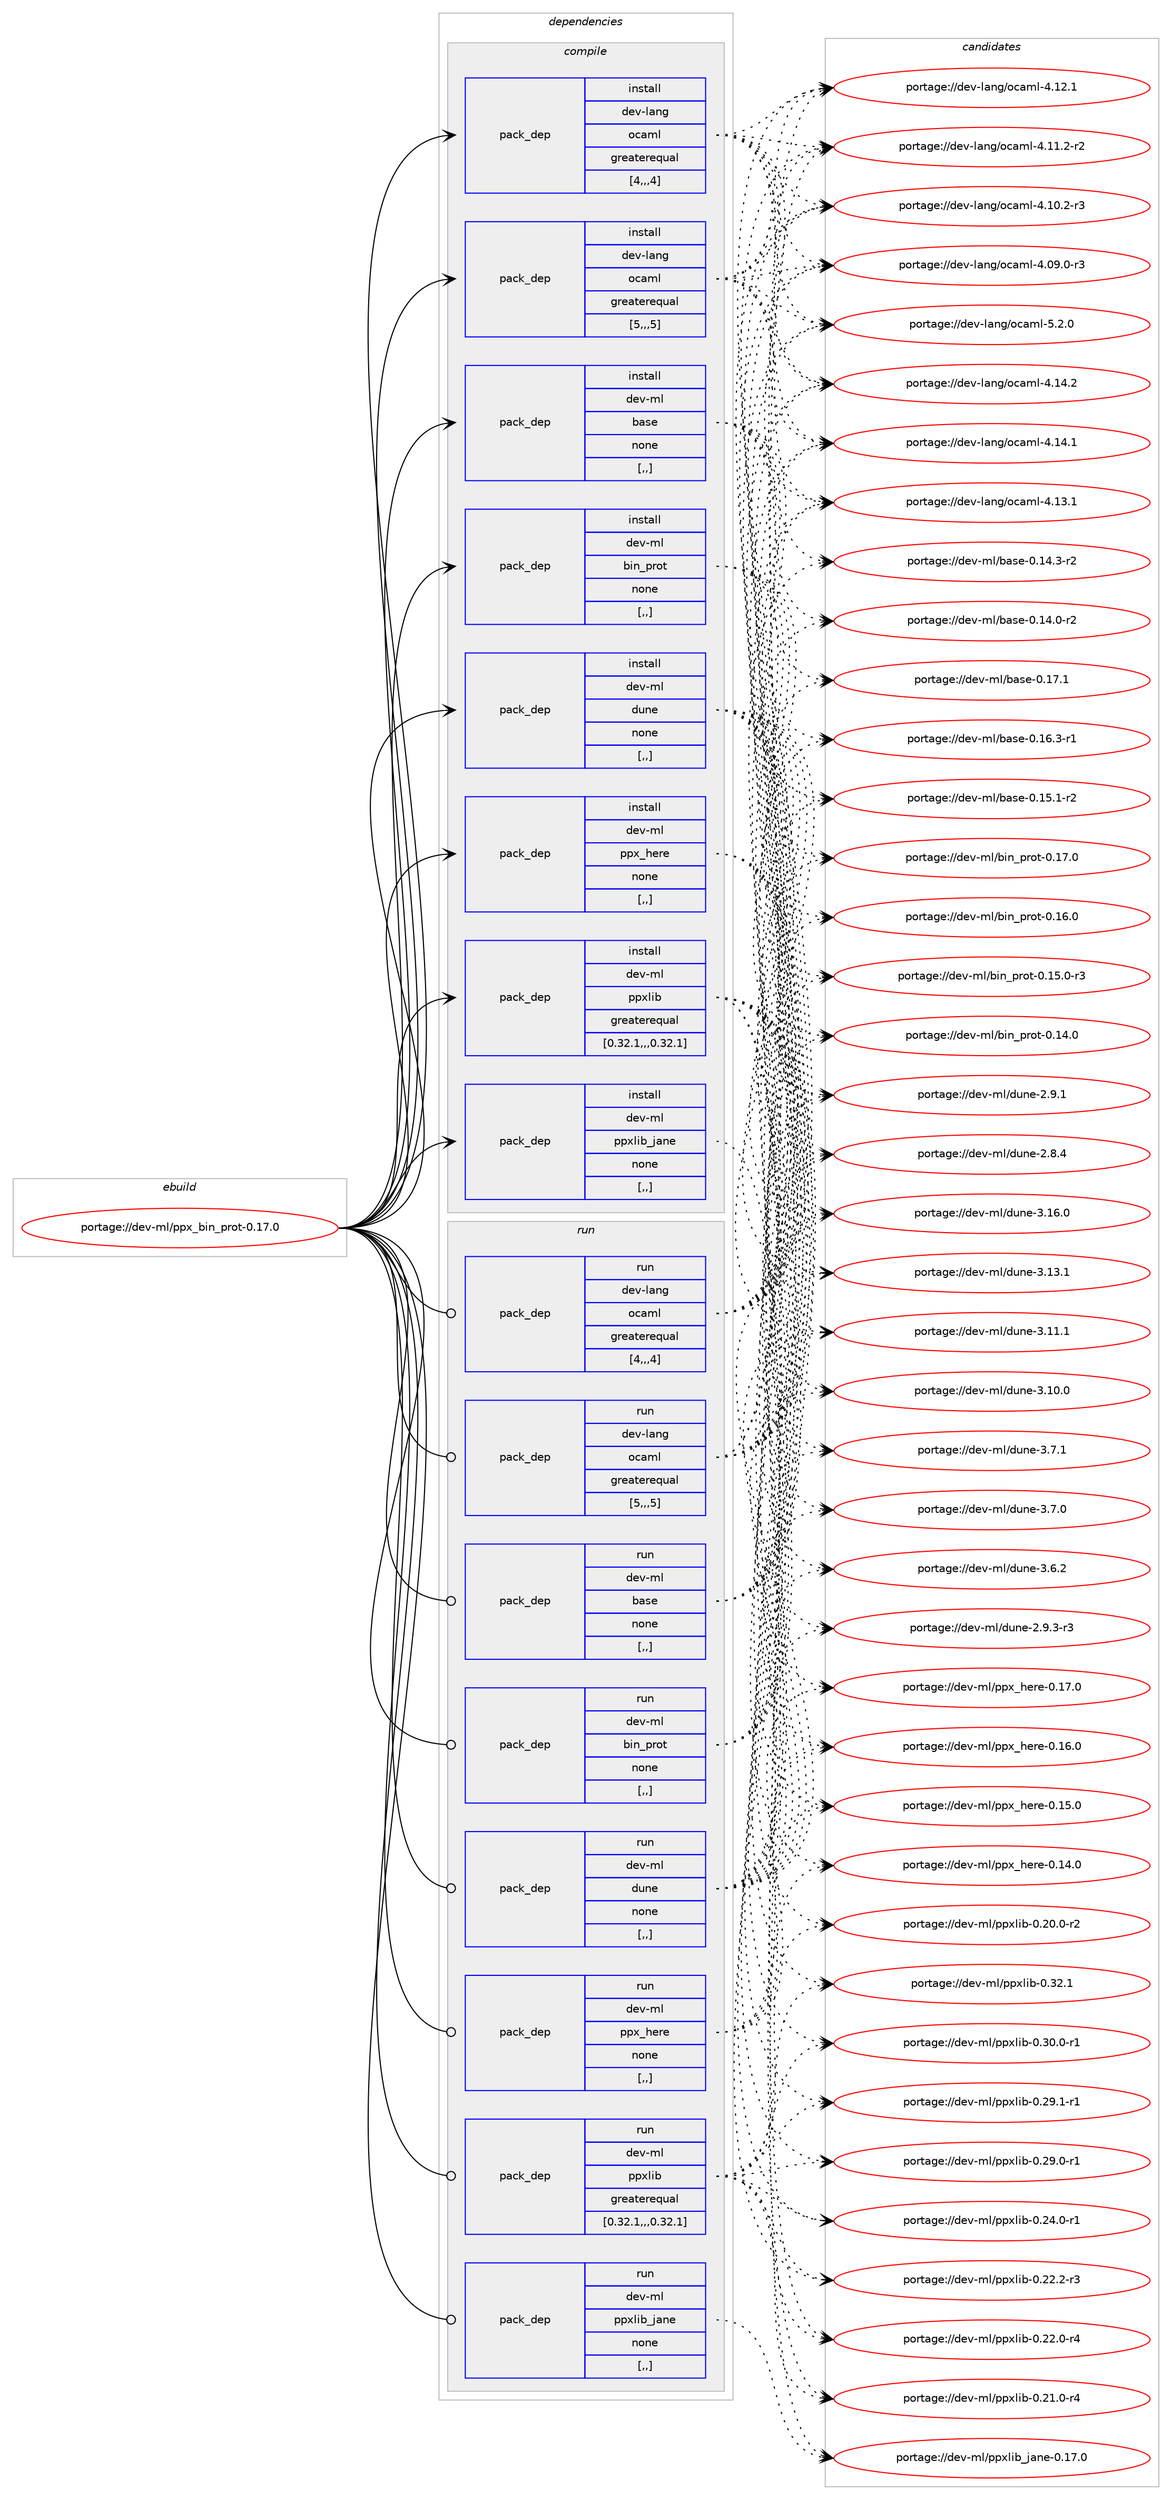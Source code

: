 digraph prolog {

# *************
# Graph options
# *************

newrank=true;
concentrate=true;
compound=true;
graph [rankdir=LR,fontname=Helvetica,fontsize=10,ranksep=1.5];#, ranksep=2.5, nodesep=0.2];
edge  [arrowhead=vee];
node  [fontname=Helvetica,fontsize=10];

# **********
# The ebuild
# **********

subgraph cluster_leftcol {
color=gray;
rank=same;
label=<<i>ebuild</i>>;
id [label="portage://dev-ml/ppx_bin_prot-0.17.0", color=red, width=4, href="../dev-ml/ppx_bin_prot-0.17.0.svg"];
}

# ****************
# The dependencies
# ****************

subgraph cluster_midcol {
color=gray;
label=<<i>dependencies</i>>;
subgraph cluster_compile {
fillcolor="#eeeeee";
style=filled;
label=<<i>compile</i>>;
subgraph pack90599 {
dependency121253 [label=<<TABLE BORDER="0" CELLBORDER="1" CELLSPACING="0" CELLPADDING="4" WIDTH="220"><TR><TD ROWSPAN="6" CELLPADDING="30">pack_dep</TD></TR><TR><TD WIDTH="110">install</TD></TR><TR><TD>dev-lang</TD></TR><TR><TD>ocaml</TD></TR><TR><TD>greaterequal</TD></TR><TR><TD>[4,,,4]</TD></TR></TABLE>>, shape=none, color=blue];
}
id:e -> dependency121253:w [weight=20,style="solid",arrowhead="vee"];
subgraph pack90600 {
dependency121254 [label=<<TABLE BORDER="0" CELLBORDER="1" CELLSPACING="0" CELLPADDING="4" WIDTH="220"><TR><TD ROWSPAN="6" CELLPADDING="30">pack_dep</TD></TR><TR><TD WIDTH="110">install</TD></TR><TR><TD>dev-lang</TD></TR><TR><TD>ocaml</TD></TR><TR><TD>greaterequal</TD></TR><TR><TD>[5,,,5]</TD></TR></TABLE>>, shape=none, color=blue];
}
id:e -> dependency121254:w [weight=20,style="solid",arrowhead="vee"];
subgraph pack90601 {
dependency121255 [label=<<TABLE BORDER="0" CELLBORDER="1" CELLSPACING="0" CELLPADDING="4" WIDTH="220"><TR><TD ROWSPAN="6" CELLPADDING="30">pack_dep</TD></TR><TR><TD WIDTH="110">install</TD></TR><TR><TD>dev-ml</TD></TR><TR><TD>base</TD></TR><TR><TD>none</TD></TR><TR><TD>[,,]</TD></TR></TABLE>>, shape=none, color=blue];
}
id:e -> dependency121255:w [weight=20,style="solid",arrowhead="vee"];
subgraph pack90602 {
dependency121256 [label=<<TABLE BORDER="0" CELLBORDER="1" CELLSPACING="0" CELLPADDING="4" WIDTH="220"><TR><TD ROWSPAN="6" CELLPADDING="30">pack_dep</TD></TR><TR><TD WIDTH="110">install</TD></TR><TR><TD>dev-ml</TD></TR><TR><TD>bin_prot</TD></TR><TR><TD>none</TD></TR><TR><TD>[,,]</TD></TR></TABLE>>, shape=none, color=blue];
}
id:e -> dependency121256:w [weight=20,style="solid",arrowhead="vee"];
subgraph pack90603 {
dependency121257 [label=<<TABLE BORDER="0" CELLBORDER="1" CELLSPACING="0" CELLPADDING="4" WIDTH="220"><TR><TD ROWSPAN="6" CELLPADDING="30">pack_dep</TD></TR><TR><TD WIDTH="110">install</TD></TR><TR><TD>dev-ml</TD></TR><TR><TD>dune</TD></TR><TR><TD>none</TD></TR><TR><TD>[,,]</TD></TR></TABLE>>, shape=none, color=blue];
}
id:e -> dependency121257:w [weight=20,style="solid",arrowhead="vee"];
subgraph pack90604 {
dependency121258 [label=<<TABLE BORDER="0" CELLBORDER="1" CELLSPACING="0" CELLPADDING="4" WIDTH="220"><TR><TD ROWSPAN="6" CELLPADDING="30">pack_dep</TD></TR><TR><TD WIDTH="110">install</TD></TR><TR><TD>dev-ml</TD></TR><TR><TD>ppx_here</TD></TR><TR><TD>none</TD></TR><TR><TD>[,,]</TD></TR></TABLE>>, shape=none, color=blue];
}
id:e -> dependency121258:w [weight=20,style="solid",arrowhead="vee"];
subgraph pack90605 {
dependency121259 [label=<<TABLE BORDER="0" CELLBORDER="1" CELLSPACING="0" CELLPADDING="4" WIDTH="220"><TR><TD ROWSPAN="6" CELLPADDING="30">pack_dep</TD></TR><TR><TD WIDTH="110">install</TD></TR><TR><TD>dev-ml</TD></TR><TR><TD>ppxlib</TD></TR><TR><TD>greaterequal</TD></TR><TR><TD>[0.32.1,,,0.32.1]</TD></TR></TABLE>>, shape=none, color=blue];
}
id:e -> dependency121259:w [weight=20,style="solid",arrowhead="vee"];
subgraph pack90606 {
dependency121260 [label=<<TABLE BORDER="0" CELLBORDER="1" CELLSPACING="0" CELLPADDING="4" WIDTH="220"><TR><TD ROWSPAN="6" CELLPADDING="30">pack_dep</TD></TR><TR><TD WIDTH="110">install</TD></TR><TR><TD>dev-ml</TD></TR><TR><TD>ppxlib_jane</TD></TR><TR><TD>none</TD></TR><TR><TD>[,,]</TD></TR></TABLE>>, shape=none, color=blue];
}
id:e -> dependency121260:w [weight=20,style="solid",arrowhead="vee"];
}
subgraph cluster_compileandrun {
fillcolor="#eeeeee";
style=filled;
label=<<i>compile and run</i>>;
}
subgraph cluster_run {
fillcolor="#eeeeee";
style=filled;
label=<<i>run</i>>;
subgraph pack90607 {
dependency121261 [label=<<TABLE BORDER="0" CELLBORDER="1" CELLSPACING="0" CELLPADDING="4" WIDTH="220"><TR><TD ROWSPAN="6" CELLPADDING="30">pack_dep</TD></TR><TR><TD WIDTH="110">run</TD></TR><TR><TD>dev-lang</TD></TR><TR><TD>ocaml</TD></TR><TR><TD>greaterequal</TD></TR><TR><TD>[4,,,4]</TD></TR></TABLE>>, shape=none, color=blue];
}
id:e -> dependency121261:w [weight=20,style="solid",arrowhead="odot"];
subgraph pack90608 {
dependency121262 [label=<<TABLE BORDER="0" CELLBORDER="1" CELLSPACING="0" CELLPADDING="4" WIDTH="220"><TR><TD ROWSPAN="6" CELLPADDING="30">pack_dep</TD></TR><TR><TD WIDTH="110">run</TD></TR><TR><TD>dev-lang</TD></TR><TR><TD>ocaml</TD></TR><TR><TD>greaterequal</TD></TR><TR><TD>[5,,,5]</TD></TR></TABLE>>, shape=none, color=blue];
}
id:e -> dependency121262:w [weight=20,style="solid",arrowhead="odot"];
subgraph pack90609 {
dependency121263 [label=<<TABLE BORDER="0" CELLBORDER="1" CELLSPACING="0" CELLPADDING="4" WIDTH="220"><TR><TD ROWSPAN="6" CELLPADDING="30">pack_dep</TD></TR><TR><TD WIDTH="110">run</TD></TR><TR><TD>dev-ml</TD></TR><TR><TD>base</TD></TR><TR><TD>none</TD></TR><TR><TD>[,,]</TD></TR></TABLE>>, shape=none, color=blue];
}
id:e -> dependency121263:w [weight=20,style="solid",arrowhead="odot"];
subgraph pack90610 {
dependency121264 [label=<<TABLE BORDER="0" CELLBORDER="1" CELLSPACING="0" CELLPADDING="4" WIDTH="220"><TR><TD ROWSPAN="6" CELLPADDING="30">pack_dep</TD></TR><TR><TD WIDTH="110">run</TD></TR><TR><TD>dev-ml</TD></TR><TR><TD>bin_prot</TD></TR><TR><TD>none</TD></TR><TR><TD>[,,]</TD></TR></TABLE>>, shape=none, color=blue];
}
id:e -> dependency121264:w [weight=20,style="solid",arrowhead="odot"];
subgraph pack90611 {
dependency121265 [label=<<TABLE BORDER="0" CELLBORDER="1" CELLSPACING="0" CELLPADDING="4" WIDTH="220"><TR><TD ROWSPAN="6" CELLPADDING="30">pack_dep</TD></TR><TR><TD WIDTH="110">run</TD></TR><TR><TD>dev-ml</TD></TR><TR><TD>dune</TD></TR><TR><TD>none</TD></TR><TR><TD>[,,]</TD></TR></TABLE>>, shape=none, color=blue];
}
id:e -> dependency121265:w [weight=20,style="solid",arrowhead="odot"];
subgraph pack90612 {
dependency121266 [label=<<TABLE BORDER="0" CELLBORDER="1" CELLSPACING="0" CELLPADDING="4" WIDTH="220"><TR><TD ROWSPAN="6" CELLPADDING="30">pack_dep</TD></TR><TR><TD WIDTH="110">run</TD></TR><TR><TD>dev-ml</TD></TR><TR><TD>ppx_here</TD></TR><TR><TD>none</TD></TR><TR><TD>[,,]</TD></TR></TABLE>>, shape=none, color=blue];
}
id:e -> dependency121266:w [weight=20,style="solid",arrowhead="odot"];
subgraph pack90613 {
dependency121267 [label=<<TABLE BORDER="0" CELLBORDER="1" CELLSPACING="0" CELLPADDING="4" WIDTH="220"><TR><TD ROWSPAN="6" CELLPADDING="30">pack_dep</TD></TR><TR><TD WIDTH="110">run</TD></TR><TR><TD>dev-ml</TD></TR><TR><TD>ppxlib</TD></TR><TR><TD>greaterequal</TD></TR><TR><TD>[0.32.1,,,0.32.1]</TD></TR></TABLE>>, shape=none, color=blue];
}
id:e -> dependency121267:w [weight=20,style="solid",arrowhead="odot"];
subgraph pack90614 {
dependency121268 [label=<<TABLE BORDER="0" CELLBORDER="1" CELLSPACING="0" CELLPADDING="4" WIDTH="220"><TR><TD ROWSPAN="6" CELLPADDING="30">pack_dep</TD></TR><TR><TD WIDTH="110">run</TD></TR><TR><TD>dev-ml</TD></TR><TR><TD>ppxlib_jane</TD></TR><TR><TD>none</TD></TR><TR><TD>[,,]</TD></TR></TABLE>>, shape=none, color=blue];
}
id:e -> dependency121268:w [weight=20,style="solid",arrowhead="odot"];
}
}

# **************
# The candidates
# **************

subgraph cluster_choices {
rank=same;
color=gray;
label=<<i>candidates</i>>;

subgraph choice90599 {
color=black;
nodesep=1;
choice1001011184510897110103471119997109108455346504648 [label="portage://dev-lang/ocaml-5.2.0", color=red, width=4,href="../dev-lang/ocaml-5.2.0.svg"];
choice100101118451089711010347111999710910845524649524650 [label="portage://dev-lang/ocaml-4.14.2", color=red, width=4,href="../dev-lang/ocaml-4.14.2.svg"];
choice100101118451089711010347111999710910845524649524649 [label="portage://dev-lang/ocaml-4.14.1", color=red, width=4,href="../dev-lang/ocaml-4.14.1.svg"];
choice100101118451089711010347111999710910845524649514649 [label="portage://dev-lang/ocaml-4.13.1", color=red, width=4,href="../dev-lang/ocaml-4.13.1.svg"];
choice100101118451089711010347111999710910845524649504649 [label="portage://dev-lang/ocaml-4.12.1", color=red, width=4,href="../dev-lang/ocaml-4.12.1.svg"];
choice1001011184510897110103471119997109108455246494946504511450 [label="portage://dev-lang/ocaml-4.11.2-r2", color=red, width=4,href="../dev-lang/ocaml-4.11.2-r2.svg"];
choice1001011184510897110103471119997109108455246494846504511451 [label="portage://dev-lang/ocaml-4.10.2-r3", color=red, width=4,href="../dev-lang/ocaml-4.10.2-r3.svg"];
choice1001011184510897110103471119997109108455246485746484511451 [label="portage://dev-lang/ocaml-4.09.0-r3", color=red, width=4,href="../dev-lang/ocaml-4.09.0-r3.svg"];
dependency121253:e -> choice1001011184510897110103471119997109108455346504648:w [style=dotted,weight="100"];
dependency121253:e -> choice100101118451089711010347111999710910845524649524650:w [style=dotted,weight="100"];
dependency121253:e -> choice100101118451089711010347111999710910845524649524649:w [style=dotted,weight="100"];
dependency121253:e -> choice100101118451089711010347111999710910845524649514649:w [style=dotted,weight="100"];
dependency121253:e -> choice100101118451089711010347111999710910845524649504649:w [style=dotted,weight="100"];
dependency121253:e -> choice1001011184510897110103471119997109108455246494946504511450:w [style=dotted,weight="100"];
dependency121253:e -> choice1001011184510897110103471119997109108455246494846504511451:w [style=dotted,weight="100"];
dependency121253:e -> choice1001011184510897110103471119997109108455246485746484511451:w [style=dotted,weight="100"];
}
subgraph choice90600 {
color=black;
nodesep=1;
choice1001011184510897110103471119997109108455346504648 [label="portage://dev-lang/ocaml-5.2.0", color=red, width=4,href="../dev-lang/ocaml-5.2.0.svg"];
choice100101118451089711010347111999710910845524649524650 [label="portage://dev-lang/ocaml-4.14.2", color=red, width=4,href="../dev-lang/ocaml-4.14.2.svg"];
choice100101118451089711010347111999710910845524649524649 [label="portage://dev-lang/ocaml-4.14.1", color=red, width=4,href="../dev-lang/ocaml-4.14.1.svg"];
choice100101118451089711010347111999710910845524649514649 [label="portage://dev-lang/ocaml-4.13.1", color=red, width=4,href="../dev-lang/ocaml-4.13.1.svg"];
choice100101118451089711010347111999710910845524649504649 [label="portage://dev-lang/ocaml-4.12.1", color=red, width=4,href="../dev-lang/ocaml-4.12.1.svg"];
choice1001011184510897110103471119997109108455246494946504511450 [label="portage://dev-lang/ocaml-4.11.2-r2", color=red, width=4,href="../dev-lang/ocaml-4.11.2-r2.svg"];
choice1001011184510897110103471119997109108455246494846504511451 [label="portage://dev-lang/ocaml-4.10.2-r3", color=red, width=4,href="../dev-lang/ocaml-4.10.2-r3.svg"];
choice1001011184510897110103471119997109108455246485746484511451 [label="portage://dev-lang/ocaml-4.09.0-r3", color=red, width=4,href="../dev-lang/ocaml-4.09.0-r3.svg"];
dependency121254:e -> choice1001011184510897110103471119997109108455346504648:w [style=dotted,weight="100"];
dependency121254:e -> choice100101118451089711010347111999710910845524649524650:w [style=dotted,weight="100"];
dependency121254:e -> choice100101118451089711010347111999710910845524649524649:w [style=dotted,weight="100"];
dependency121254:e -> choice100101118451089711010347111999710910845524649514649:w [style=dotted,weight="100"];
dependency121254:e -> choice100101118451089711010347111999710910845524649504649:w [style=dotted,weight="100"];
dependency121254:e -> choice1001011184510897110103471119997109108455246494946504511450:w [style=dotted,weight="100"];
dependency121254:e -> choice1001011184510897110103471119997109108455246494846504511451:w [style=dotted,weight="100"];
dependency121254:e -> choice1001011184510897110103471119997109108455246485746484511451:w [style=dotted,weight="100"];
}
subgraph choice90601 {
color=black;
nodesep=1;
choice1001011184510910847989711510145484649554649 [label="portage://dev-ml/base-0.17.1", color=red, width=4,href="../dev-ml/base-0.17.1.svg"];
choice10010111845109108479897115101454846495446514511449 [label="portage://dev-ml/base-0.16.3-r1", color=red, width=4,href="../dev-ml/base-0.16.3-r1.svg"];
choice10010111845109108479897115101454846495346494511450 [label="portage://dev-ml/base-0.15.1-r2", color=red, width=4,href="../dev-ml/base-0.15.1-r2.svg"];
choice10010111845109108479897115101454846495246514511450 [label="portage://dev-ml/base-0.14.3-r2", color=red, width=4,href="../dev-ml/base-0.14.3-r2.svg"];
choice10010111845109108479897115101454846495246484511450 [label="portage://dev-ml/base-0.14.0-r2", color=red, width=4,href="../dev-ml/base-0.14.0-r2.svg"];
dependency121255:e -> choice1001011184510910847989711510145484649554649:w [style=dotted,weight="100"];
dependency121255:e -> choice10010111845109108479897115101454846495446514511449:w [style=dotted,weight="100"];
dependency121255:e -> choice10010111845109108479897115101454846495346494511450:w [style=dotted,weight="100"];
dependency121255:e -> choice10010111845109108479897115101454846495246514511450:w [style=dotted,weight="100"];
dependency121255:e -> choice10010111845109108479897115101454846495246484511450:w [style=dotted,weight="100"];
}
subgraph choice90602 {
color=black;
nodesep=1;
choice1001011184510910847981051109511211411111645484649554648 [label="portage://dev-ml/bin_prot-0.17.0", color=red, width=4,href="../dev-ml/bin_prot-0.17.0.svg"];
choice1001011184510910847981051109511211411111645484649544648 [label="portage://dev-ml/bin_prot-0.16.0", color=red, width=4,href="../dev-ml/bin_prot-0.16.0.svg"];
choice10010111845109108479810511095112114111116454846495346484511451 [label="portage://dev-ml/bin_prot-0.15.0-r3", color=red, width=4,href="../dev-ml/bin_prot-0.15.0-r3.svg"];
choice1001011184510910847981051109511211411111645484649524648 [label="portage://dev-ml/bin_prot-0.14.0", color=red, width=4,href="../dev-ml/bin_prot-0.14.0.svg"];
dependency121256:e -> choice1001011184510910847981051109511211411111645484649554648:w [style=dotted,weight="100"];
dependency121256:e -> choice1001011184510910847981051109511211411111645484649544648:w [style=dotted,weight="100"];
dependency121256:e -> choice10010111845109108479810511095112114111116454846495346484511451:w [style=dotted,weight="100"];
dependency121256:e -> choice1001011184510910847981051109511211411111645484649524648:w [style=dotted,weight="100"];
}
subgraph choice90603 {
color=black;
nodesep=1;
choice100101118451091084710011711010145514649544648 [label="portage://dev-ml/dune-3.16.0", color=red, width=4,href="../dev-ml/dune-3.16.0.svg"];
choice100101118451091084710011711010145514649514649 [label="portage://dev-ml/dune-3.13.1", color=red, width=4,href="../dev-ml/dune-3.13.1.svg"];
choice100101118451091084710011711010145514649494649 [label="portage://dev-ml/dune-3.11.1", color=red, width=4,href="../dev-ml/dune-3.11.1.svg"];
choice100101118451091084710011711010145514649484648 [label="portage://dev-ml/dune-3.10.0", color=red, width=4,href="../dev-ml/dune-3.10.0.svg"];
choice1001011184510910847100117110101455146554649 [label="portage://dev-ml/dune-3.7.1", color=red, width=4,href="../dev-ml/dune-3.7.1.svg"];
choice1001011184510910847100117110101455146554648 [label="portage://dev-ml/dune-3.7.0", color=red, width=4,href="../dev-ml/dune-3.7.0.svg"];
choice1001011184510910847100117110101455146544650 [label="portage://dev-ml/dune-3.6.2", color=red, width=4,href="../dev-ml/dune-3.6.2.svg"];
choice10010111845109108471001171101014550465746514511451 [label="portage://dev-ml/dune-2.9.3-r3", color=red, width=4,href="../dev-ml/dune-2.9.3-r3.svg"];
choice1001011184510910847100117110101455046574649 [label="portage://dev-ml/dune-2.9.1", color=red, width=4,href="../dev-ml/dune-2.9.1.svg"];
choice1001011184510910847100117110101455046564652 [label="portage://dev-ml/dune-2.8.4", color=red, width=4,href="../dev-ml/dune-2.8.4.svg"];
dependency121257:e -> choice100101118451091084710011711010145514649544648:w [style=dotted,weight="100"];
dependency121257:e -> choice100101118451091084710011711010145514649514649:w [style=dotted,weight="100"];
dependency121257:e -> choice100101118451091084710011711010145514649494649:w [style=dotted,weight="100"];
dependency121257:e -> choice100101118451091084710011711010145514649484648:w [style=dotted,weight="100"];
dependency121257:e -> choice1001011184510910847100117110101455146554649:w [style=dotted,weight="100"];
dependency121257:e -> choice1001011184510910847100117110101455146554648:w [style=dotted,weight="100"];
dependency121257:e -> choice1001011184510910847100117110101455146544650:w [style=dotted,weight="100"];
dependency121257:e -> choice10010111845109108471001171101014550465746514511451:w [style=dotted,weight="100"];
dependency121257:e -> choice1001011184510910847100117110101455046574649:w [style=dotted,weight="100"];
dependency121257:e -> choice1001011184510910847100117110101455046564652:w [style=dotted,weight="100"];
}
subgraph choice90604 {
color=black;
nodesep=1;
choice10010111845109108471121121209510410111410145484649554648 [label="portage://dev-ml/ppx_here-0.17.0", color=red, width=4,href="../dev-ml/ppx_here-0.17.0.svg"];
choice10010111845109108471121121209510410111410145484649544648 [label="portage://dev-ml/ppx_here-0.16.0", color=red, width=4,href="../dev-ml/ppx_here-0.16.0.svg"];
choice10010111845109108471121121209510410111410145484649534648 [label="portage://dev-ml/ppx_here-0.15.0", color=red, width=4,href="../dev-ml/ppx_here-0.15.0.svg"];
choice10010111845109108471121121209510410111410145484649524648 [label="portage://dev-ml/ppx_here-0.14.0", color=red, width=4,href="../dev-ml/ppx_here-0.14.0.svg"];
dependency121258:e -> choice10010111845109108471121121209510410111410145484649554648:w [style=dotted,weight="100"];
dependency121258:e -> choice10010111845109108471121121209510410111410145484649544648:w [style=dotted,weight="100"];
dependency121258:e -> choice10010111845109108471121121209510410111410145484649534648:w [style=dotted,weight="100"];
dependency121258:e -> choice10010111845109108471121121209510410111410145484649524648:w [style=dotted,weight="100"];
}
subgraph choice90605 {
color=black;
nodesep=1;
choice10010111845109108471121121201081059845484651504649 [label="portage://dev-ml/ppxlib-0.32.1", color=red, width=4,href="../dev-ml/ppxlib-0.32.1.svg"];
choice100101118451091084711211212010810598454846514846484511449 [label="portage://dev-ml/ppxlib-0.30.0-r1", color=red, width=4,href="../dev-ml/ppxlib-0.30.0-r1.svg"];
choice100101118451091084711211212010810598454846505746494511449 [label="portage://dev-ml/ppxlib-0.29.1-r1", color=red, width=4,href="../dev-ml/ppxlib-0.29.1-r1.svg"];
choice100101118451091084711211212010810598454846505746484511449 [label="portage://dev-ml/ppxlib-0.29.0-r1", color=red, width=4,href="../dev-ml/ppxlib-0.29.0-r1.svg"];
choice100101118451091084711211212010810598454846505246484511449 [label="portage://dev-ml/ppxlib-0.24.0-r1", color=red, width=4,href="../dev-ml/ppxlib-0.24.0-r1.svg"];
choice100101118451091084711211212010810598454846505046504511451 [label="portage://dev-ml/ppxlib-0.22.2-r3", color=red, width=4,href="../dev-ml/ppxlib-0.22.2-r3.svg"];
choice100101118451091084711211212010810598454846505046484511452 [label="portage://dev-ml/ppxlib-0.22.0-r4", color=red, width=4,href="../dev-ml/ppxlib-0.22.0-r4.svg"];
choice100101118451091084711211212010810598454846504946484511452 [label="portage://dev-ml/ppxlib-0.21.0-r4", color=red, width=4,href="../dev-ml/ppxlib-0.21.0-r4.svg"];
choice100101118451091084711211212010810598454846504846484511450 [label="portage://dev-ml/ppxlib-0.20.0-r2", color=red, width=4,href="../dev-ml/ppxlib-0.20.0-r2.svg"];
dependency121259:e -> choice10010111845109108471121121201081059845484651504649:w [style=dotted,weight="100"];
dependency121259:e -> choice100101118451091084711211212010810598454846514846484511449:w [style=dotted,weight="100"];
dependency121259:e -> choice100101118451091084711211212010810598454846505746494511449:w [style=dotted,weight="100"];
dependency121259:e -> choice100101118451091084711211212010810598454846505746484511449:w [style=dotted,weight="100"];
dependency121259:e -> choice100101118451091084711211212010810598454846505246484511449:w [style=dotted,weight="100"];
dependency121259:e -> choice100101118451091084711211212010810598454846505046504511451:w [style=dotted,weight="100"];
dependency121259:e -> choice100101118451091084711211212010810598454846505046484511452:w [style=dotted,weight="100"];
dependency121259:e -> choice100101118451091084711211212010810598454846504946484511452:w [style=dotted,weight="100"];
dependency121259:e -> choice100101118451091084711211212010810598454846504846484511450:w [style=dotted,weight="100"];
}
subgraph choice90606 {
color=black;
nodesep=1;
choice100101118451091084711211212010810598951069711010145484649554648 [label="portage://dev-ml/ppxlib_jane-0.17.0", color=red, width=4,href="../dev-ml/ppxlib_jane-0.17.0.svg"];
dependency121260:e -> choice100101118451091084711211212010810598951069711010145484649554648:w [style=dotted,weight="100"];
}
subgraph choice90607 {
color=black;
nodesep=1;
choice1001011184510897110103471119997109108455346504648 [label="portage://dev-lang/ocaml-5.2.0", color=red, width=4,href="../dev-lang/ocaml-5.2.0.svg"];
choice100101118451089711010347111999710910845524649524650 [label="portage://dev-lang/ocaml-4.14.2", color=red, width=4,href="../dev-lang/ocaml-4.14.2.svg"];
choice100101118451089711010347111999710910845524649524649 [label="portage://dev-lang/ocaml-4.14.1", color=red, width=4,href="../dev-lang/ocaml-4.14.1.svg"];
choice100101118451089711010347111999710910845524649514649 [label="portage://dev-lang/ocaml-4.13.1", color=red, width=4,href="../dev-lang/ocaml-4.13.1.svg"];
choice100101118451089711010347111999710910845524649504649 [label="portage://dev-lang/ocaml-4.12.1", color=red, width=4,href="../dev-lang/ocaml-4.12.1.svg"];
choice1001011184510897110103471119997109108455246494946504511450 [label="portage://dev-lang/ocaml-4.11.2-r2", color=red, width=4,href="../dev-lang/ocaml-4.11.2-r2.svg"];
choice1001011184510897110103471119997109108455246494846504511451 [label="portage://dev-lang/ocaml-4.10.2-r3", color=red, width=4,href="../dev-lang/ocaml-4.10.2-r3.svg"];
choice1001011184510897110103471119997109108455246485746484511451 [label="portage://dev-lang/ocaml-4.09.0-r3", color=red, width=4,href="../dev-lang/ocaml-4.09.0-r3.svg"];
dependency121261:e -> choice1001011184510897110103471119997109108455346504648:w [style=dotted,weight="100"];
dependency121261:e -> choice100101118451089711010347111999710910845524649524650:w [style=dotted,weight="100"];
dependency121261:e -> choice100101118451089711010347111999710910845524649524649:w [style=dotted,weight="100"];
dependency121261:e -> choice100101118451089711010347111999710910845524649514649:w [style=dotted,weight="100"];
dependency121261:e -> choice100101118451089711010347111999710910845524649504649:w [style=dotted,weight="100"];
dependency121261:e -> choice1001011184510897110103471119997109108455246494946504511450:w [style=dotted,weight="100"];
dependency121261:e -> choice1001011184510897110103471119997109108455246494846504511451:w [style=dotted,weight="100"];
dependency121261:e -> choice1001011184510897110103471119997109108455246485746484511451:w [style=dotted,weight="100"];
}
subgraph choice90608 {
color=black;
nodesep=1;
choice1001011184510897110103471119997109108455346504648 [label="portage://dev-lang/ocaml-5.2.0", color=red, width=4,href="../dev-lang/ocaml-5.2.0.svg"];
choice100101118451089711010347111999710910845524649524650 [label="portage://dev-lang/ocaml-4.14.2", color=red, width=4,href="../dev-lang/ocaml-4.14.2.svg"];
choice100101118451089711010347111999710910845524649524649 [label="portage://dev-lang/ocaml-4.14.1", color=red, width=4,href="../dev-lang/ocaml-4.14.1.svg"];
choice100101118451089711010347111999710910845524649514649 [label="portage://dev-lang/ocaml-4.13.1", color=red, width=4,href="../dev-lang/ocaml-4.13.1.svg"];
choice100101118451089711010347111999710910845524649504649 [label="portage://dev-lang/ocaml-4.12.1", color=red, width=4,href="../dev-lang/ocaml-4.12.1.svg"];
choice1001011184510897110103471119997109108455246494946504511450 [label="portage://dev-lang/ocaml-4.11.2-r2", color=red, width=4,href="../dev-lang/ocaml-4.11.2-r2.svg"];
choice1001011184510897110103471119997109108455246494846504511451 [label="portage://dev-lang/ocaml-4.10.2-r3", color=red, width=4,href="../dev-lang/ocaml-4.10.2-r3.svg"];
choice1001011184510897110103471119997109108455246485746484511451 [label="portage://dev-lang/ocaml-4.09.0-r3", color=red, width=4,href="../dev-lang/ocaml-4.09.0-r3.svg"];
dependency121262:e -> choice1001011184510897110103471119997109108455346504648:w [style=dotted,weight="100"];
dependency121262:e -> choice100101118451089711010347111999710910845524649524650:w [style=dotted,weight="100"];
dependency121262:e -> choice100101118451089711010347111999710910845524649524649:w [style=dotted,weight="100"];
dependency121262:e -> choice100101118451089711010347111999710910845524649514649:w [style=dotted,weight="100"];
dependency121262:e -> choice100101118451089711010347111999710910845524649504649:w [style=dotted,weight="100"];
dependency121262:e -> choice1001011184510897110103471119997109108455246494946504511450:w [style=dotted,weight="100"];
dependency121262:e -> choice1001011184510897110103471119997109108455246494846504511451:w [style=dotted,weight="100"];
dependency121262:e -> choice1001011184510897110103471119997109108455246485746484511451:w [style=dotted,weight="100"];
}
subgraph choice90609 {
color=black;
nodesep=1;
choice1001011184510910847989711510145484649554649 [label="portage://dev-ml/base-0.17.1", color=red, width=4,href="../dev-ml/base-0.17.1.svg"];
choice10010111845109108479897115101454846495446514511449 [label="portage://dev-ml/base-0.16.3-r1", color=red, width=4,href="../dev-ml/base-0.16.3-r1.svg"];
choice10010111845109108479897115101454846495346494511450 [label="portage://dev-ml/base-0.15.1-r2", color=red, width=4,href="../dev-ml/base-0.15.1-r2.svg"];
choice10010111845109108479897115101454846495246514511450 [label="portage://dev-ml/base-0.14.3-r2", color=red, width=4,href="../dev-ml/base-0.14.3-r2.svg"];
choice10010111845109108479897115101454846495246484511450 [label="portage://dev-ml/base-0.14.0-r2", color=red, width=4,href="../dev-ml/base-0.14.0-r2.svg"];
dependency121263:e -> choice1001011184510910847989711510145484649554649:w [style=dotted,weight="100"];
dependency121263:e -> choice10010111845109108479897115101454846495446514511449:w [style=dotted,weight="100"];
dependency121263:e -> choice10010111845109108479897115101454846495346494511450:w [style=dotted,weight="100"];
dependency121263:e -> choice10010111845109108479897115101454846495246514511450:w [style=dotted,weight="100"];
dependency121263:e -> choice10010111845109108479897115101454846495246484511450:w [style=dotted,weight="100"];
}
subgraph choice90610 {
color=black;
nodesep=1;
choice1001011184510910847981051109511211411111645484649554648 [label="portage://dev-ml/bin_prot-0.17.0", color=red, width=4,href="../dev-ml/bin_prot-0.17.0.svg"];
choice1001011184510910847981051109511211411111645484649544648 [label="portage://dev-ml/bin_prot-0.16.0", color=red, width=4,href="../dev-ml/bin_prot-0.16.0.svg"];
choice10010111845109108479810511095112114111116454846495346484511451 [label="portage://dev-ml/bin_prot-0.15.0-r3", color=red, width=4,href="../dev-ml/bin_prot-0.15.0-r3.svg"];
choice1001011184510910847981051109511211411111645484649524648 [label="portage://dev-ml/bin_prot-0.14.0", color=red, width=4,href="../dev-ml/bin_prot-0.14.0.svg"];
dependency121264:e -> choice1001011184510910847981051109511211411111645484649554648:w [style=dotted,weight="100"];
dependency121264:e -> choice1001011184510910847981051109511211411111645484649544648:w [style=dotted,weight="100"];
dependency121264:e -> choice10010111845109108479810511095112114111116454846495346484511451:w [style=dotted,weight="100"];
dependency121264:e -> choice1001011184510910847981051109511211411111645484649524648:w [style=dotted,weight="100"];
}
subgraph choice90611 {
color=black;
nodesep=1;
choice100101118451091084710011711010145514649544648 [label="portage://dev-ml/dune-3.16.0", color=red, width=4,href="../dev-ml/dune-3.16.0.svg"];
choice100101118451091084710011711010145514649514649 [label="portage://dev-ml/dune-3.13.1", color=red, width=4,href="../dev-ml/dune-3.13.1.svg"];
choice100101118451091084710011711010145514649494649 [label="portage://dev-ml/dune-3.11.1", color=red, width=4,href="../dev-ml/dune-3.11.1.svg"];
choice100101118451091084710011711010145514649484648 [label="portage://dev-ml/dune-3.10.0", color=red, width=4,href="../dev-ml/dune-3.10.0.svg"];
choice1001011184510910847100117110101455146554649 [label="portage://dev-ml/dune-3.7.1", color=red, width=4,href="../dev-ml/dune-3.7.1.svg"];
choice1001011184510910847100117110101455146554648 [label="portage://dev-ml/dune-3.7.0", color=red, width=4,href="../dev-ml/dune-3.7.0.svg"];
choice1001011184510910847100117110101455146544650 [label="portage://dev-ml/dune-3.6.2", color=red, width=4,href="../dev-ml/dune-3.6.2.svg"];
choice10010111845109108471001171101014550465746514511451 [label="portage://dev-ml/dune-2.9.3-r3", color=red, width=4,href="../dev-ml/dune-2.9.3-r3.svg"];
choice1001011184510910847100117110101455046574649 [label="portage://dev-ml/dune-2.9.1", color=red, width=4,href="../dev-ml/dune-2.9.1.svg"];
choice1001011184510910847100117110101455046564652 [label="portage://dev-ml/dune-2.8.4", color=red, width=4,href="../dev-ml/dune-2.8.4.svg"];
dependency121265:e -> choice100101118451091084710011711010145514649544648:w [style=dotted,weight="100"];
dependency121265:e -> choice100101118451091084710011711010145514649514649:w [style=dotted,weight="100"];
dependency121265:e -> choice100101118451091084710011711010145514649494649:w [style=dotted,weight="100"];
dependency121265:e -> choice100101118451091084710011711010145514649484648:w [style=dotted,weight="100"];
dependency121265:e -> choice1001011184510910847100117110101455146554649:w [style=dotted,weight="100"];
dependency121265:e -> choice1001011184510910847100117110101455146554648:w [style=dotted,weight="100"];
dependency121265:e -> choice1001011184510910847100117110101455146544650:w [style=dotted,weight="100"];
dependency121265:e -> choice10010111845109108471001171101014550465746514511451:w [style=dotted,weight="100"];
dependency121265:e -> choice1001011184510910847100117110101455046574649:w [style=dotted,weight="100"];
dependency121265:e -> choice1001011184510910847100117110101455046564652:w [style=dotted,weight="100"];
}
subgraph choice90612 {
color=black;
nodesep=1;
choice10010111845109108471121121209510410111410145484649554648 [label="portage://dev-ml/ppx_here-0.17.0", color=red, width=4,href="../dev-ml/ppx_here-0.17.0.svg"];
choice10010111845109108471121121209510410111410145484649544648 [label="portage://dev-ml/ppx_here-0.16.0", color=red, width=4,href="../dev-ml/ppx_here-0.16.0.svg"];
choice10010111845109108471121121209510410111410145484649534648 [label="portage://dev-ml/ppx_here-0.15.0", color=red, width=4,href="../dev-ml/ppx_here-0.15.0.svg"];
choice10010111845109108471121121209510410111410145484649524648 [label="portage://dev-ml/ppx_here-0.14.0", color=red, width=4,href="../dev-ml/ppx_here-0.14.0.svg"];
dependency121266:e -> choice10010111845109108471121121209510410111410145484649554648:w [style=dotted,weight="100"];
dependency121266:e -> choice10010111845109108471121121209510410111410145484649544648:w [style=dotted,weight="100"];
dependency121266:e -> choice10010111845109108471121121209510410111410145484649534648:w [style=dotted,weight="100"];
dependency121266:e -> choice10010111845109108471121121209510410111410145484649524648:w [style=dotted,weight="100"];
}
subgraph choice90613 {
color=black;
nodesep=1;
choice10010111845109108471121121201081059845484651504649 [label="portage://dev-ml/ppxlib-0.32.1", color=red, width=4,href="../dev-ml/ppxlib-0.32.1.svg"];
choice100101118451091084711211212010810598454846514846484511449 [label="portage://dev-ml/ppxlib-0.30.0-r1", color=red, width=4,href="../dev-ml/ppxlib-0.30.0-r1.svg"];
choice100101118451091084711211212010810598454846505746494511449 [label="portage://dev-ml/ppxlib-0.29.1-r1", color=red, width=4,href="../dev-ml/ppxlib-0.29.1-r1.svg"];
choice100101118451091084711211212010810598454846505746484511449 [label="portage://dev-ml/ppxlib-0.29.0-r1", color=red, width=4,href="../dev-ml/ppxlib-0.29.0-r1.svg"];
choice100101118451091084711211212010810598454846505246484511449 [label="portage://dev-ml/ppxlib-0.24.0-r1", color=red, width=4,href="../dev-ml/ppxlib-0.24.0-r1.svg"];
choice100101118451091084711211212010810598454846505046504511451 [label="portage://dev-ml/ppxlib-0.22.2-r3", color=red, width=4,href="../dev-ml/ppxlib-0.22.2-r3.svg"];
choice100101118451091084711211212010810598454846505046484511452 [label="portage://dev-ml/ppxlib-0.22.0-r4", color=red, width=4,href="../dev-ml/ppxlib-0.22.0-r4.svg"];
choice100101118451091084711211212010810598454846504946484511452 [label="portage://dev-ml/ppxlib-0.21.0-r4", color=red, width=4,href="../dev-ml/ppxlib-0.21.0-r4.svg"];
choice100101118451091084711211212010810598454846504846484511450 [label="portage://dev-ml/ppxlib-0.20.0-r2", color=red, width=4,href="../dev-ml/ppxlib-0.20.0-r2.svg"];
dependency121267:e -> choice10010111845109108471121121201081059845484651504649:w [style=dotted,weight="100"];
dependency121267:e -> choice100101118451091084711211212010810598454846514846484511449:w [style=dotted,weight="100"];
dependency121267:e -> choice100101118451091084711211212010810598454846505746494511449:w [style=dotted,weight="100"];
dependency121267:e -> choice100101118451091084711211212010810598454846505746484511449:w [style=dotted,weight="100"];
dependency121267:e -> choice100101118451091084711211212010810598454846505246484511449:w [style=dotted,weight="100"];
dependency121267:e -> choice100101118451091084711211212010810598454846505046504511451:w [style=dotted,weight="100"];
dependency121267:e -> choice100101118451091084711211212010810598454846505046484511452:w [style=dotted,weight="100"];
dependency121267:e -> choice100101118451091084711211212010810598454846504946484511452:w [style=dotted,weight="100"];
dependency121267:e -> choice100101118451091084711211212010810598454846504846484511450:w [style=dotted,weight="100"];
}
subgraph choice90614 {
color=black;
nodesep=1;
choice100101118451091084711211212010810598951069711010145484649554648 [label="portage://dev-ml/ppxlib_jane-0.17.0", color=red, width=4,href="../dev-ml/ppxlib_jane-0.17.0.svg"];
dependency121268:e -> choice100101118451091084711211212010810598951069711010145484649554648:w [style=dotted,weight="100"];
}
}

}
